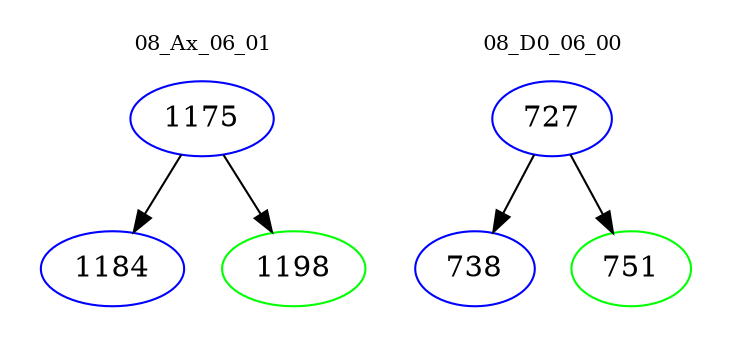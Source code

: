 digraph{
subgraph cluster_0 {
color = white
label = "08_Ax_06_01";
fontsize=10;
T0_1175 [label="1175", color="blue"]
T0_1175 -> T0_1184 [color="black"]
T0_1184 [label="1184", color="blue"]
T0_1175 -> T0_1198 [color="black"]
T0_1198 [label="1198", color="green"]
}
subgraph cluster_1 {
color = white
label = "08_D0_06_00";
fontsize=10;
T1_727 [label="727", color="blue"]
T1_727 -> T1_738 [color="black"]
T1_738 [label="738", color="blue"]
T1_727 -> T1_751 [color="black"]
T1_751 [label="751", color="green"]
}
}
